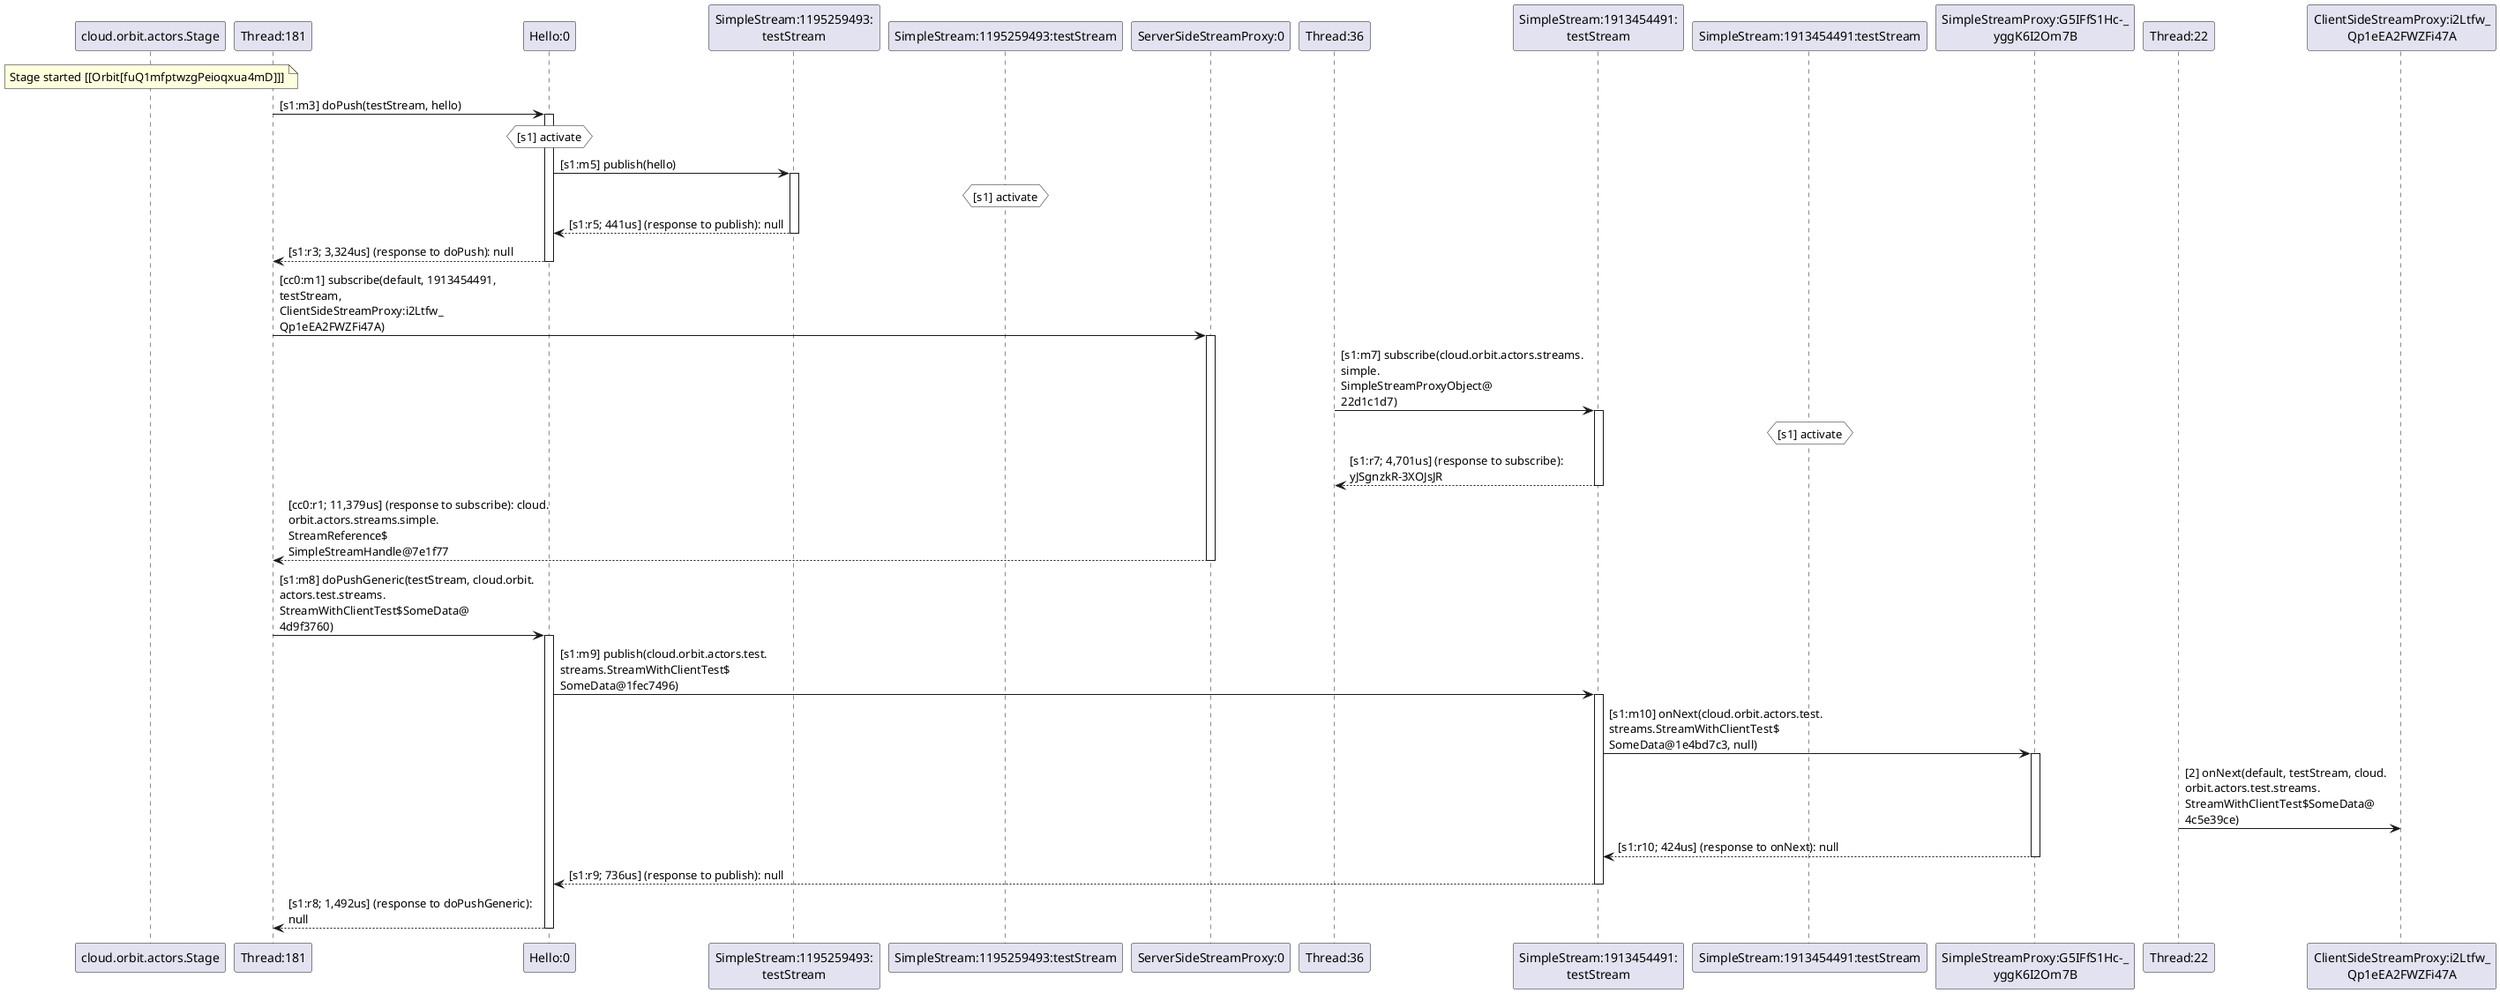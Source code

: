 @startuml
note over "cloud.orbit.actors.Stage": Stage started [[Orbit[fuQ1mfptwzgPeioqxua4mD]]]
"Thread:181" -> "Hello:0" : [s1:m3] doPush(testStream, hello)
activate "Hello:0"
hnote over "Hello:0" #white : [s1] activate
"Hello:0" -> "SimpleStream:1195259493:\ntestStream" : [s1:m5] publish(hello)
activate "SimpleStream:1195259493:\ntestStream"
hnote over "SimpleStream:1195259493:testStream" #white : [s1] activate
"SimpleStream:1195259493:\ntestStream" --> "Hello:0" : [s1:r5; 441us] (response to publish): null
deactivate "SimpleStream:1195259493:\ntestStream"
"Hello:0" --> "Thread:181" : [s1:r3; 3,324us] (response to doPush): null
deactivate "Hello:0"
"Thread:181" -> "ServerSideStreamProxy:0" : [cc0:m1] subscribe(default, 1913454491, \ntestStream, \nClientSideStreamProxy:i2Ltfw_\nQp1eEA2FWZFi47A)
activate "ServerSideStreamProxy:0"
"Thread:36" -> "SimpleStream:1913454491:\ntestStream" : [s1:m7] subscribe(cloud.orbit.actors.streams.\nsimple.\nSimpleStreamProxyObject@\n22d1c1d7)
activate "SimpleStream:1913454491:\ntestStream"
hnote over "SimpleStream:1913454491:testStream" #white : [s1] activate
"SimpleStream:1913454491:\ntestStream" --> "Thread:36" : [s1:r7; 4,701us] (response to subscribe): \nyJSgnzkR-3XOJsJR
deactivate "SimpleStream:1913454491:\ntestStream"
"ServerSideStreamProxy:0" --> "Thread:181" : [cc0:r1; 11,379us] (response to subscribe): cloud.\norbit.actors.streams.simple.\nStreamReference$\nSimpleStreamHandle@7e1f77
deactivate "ServerSideStreamProxy:0"
"Thread:181" -> "Hello:0" : [s1:m8] doPushGeneric(testStream, cloud.orbit.\nactors.test.streams.\nStreamWithClientTest$SomeData@\n4d9f3760)
activate "Hello:0"
"Hello:0" -> "SimpleStream:1913454491:\ntestStream" : [s1:m9] publish(cloud.orbit.actors.test.\nstreams.StreamWithClientTest$\nSomeData@1fec7496)
activate "SimpleStream:1913454491:\ntestStream"
"SimpleStream:1913454491:\ntestStream" -> "SimpleStreamProxy:G5IFfS1Hc-_\nyggK6I2Om7B" : [s1:m10] onNext(cloud.orbit.actors.test.\nstreams.StreamWithClientTest$\nSomeData@1e4bd7c3, null)
activate "SimpleStreamProxy:G5IFfS1Hc-_\nyggK6I2Om7B"
"Thread:22" -> "ClientSideStreamProxy:i2Ltfw_\nQp1eEA2FWZFi47A" : [2] onNext(default, testStream, cloud.\norbit.actors.test.streams.\nStreamWithClientTest$SomeData@\n4c5e39ce)
"SimpleStreamProxy:G5IFfS1Hc-_\nyggK6I2Om7B" --> "SimpleStream:1913454491:\ntestStream" : [s1:r10; 424us] (response to onNext): null
deactivate "SimpleStreamProxy:G5IFfS1Hc-_\nyggK6I2Om7B"
"SimpleStream:1913454491:\ntestStream" --> "Hello:0" : [s1:r9; 736us] (response to publish): null
deactivate "SimpleStream:1913454491:\ntestStream"
"Hello:0" --> "Thread:181" : [s1:r8; 1,492us] (response to doPushGeneric): \nnull
deactivate "Hello:0"
@enduml
